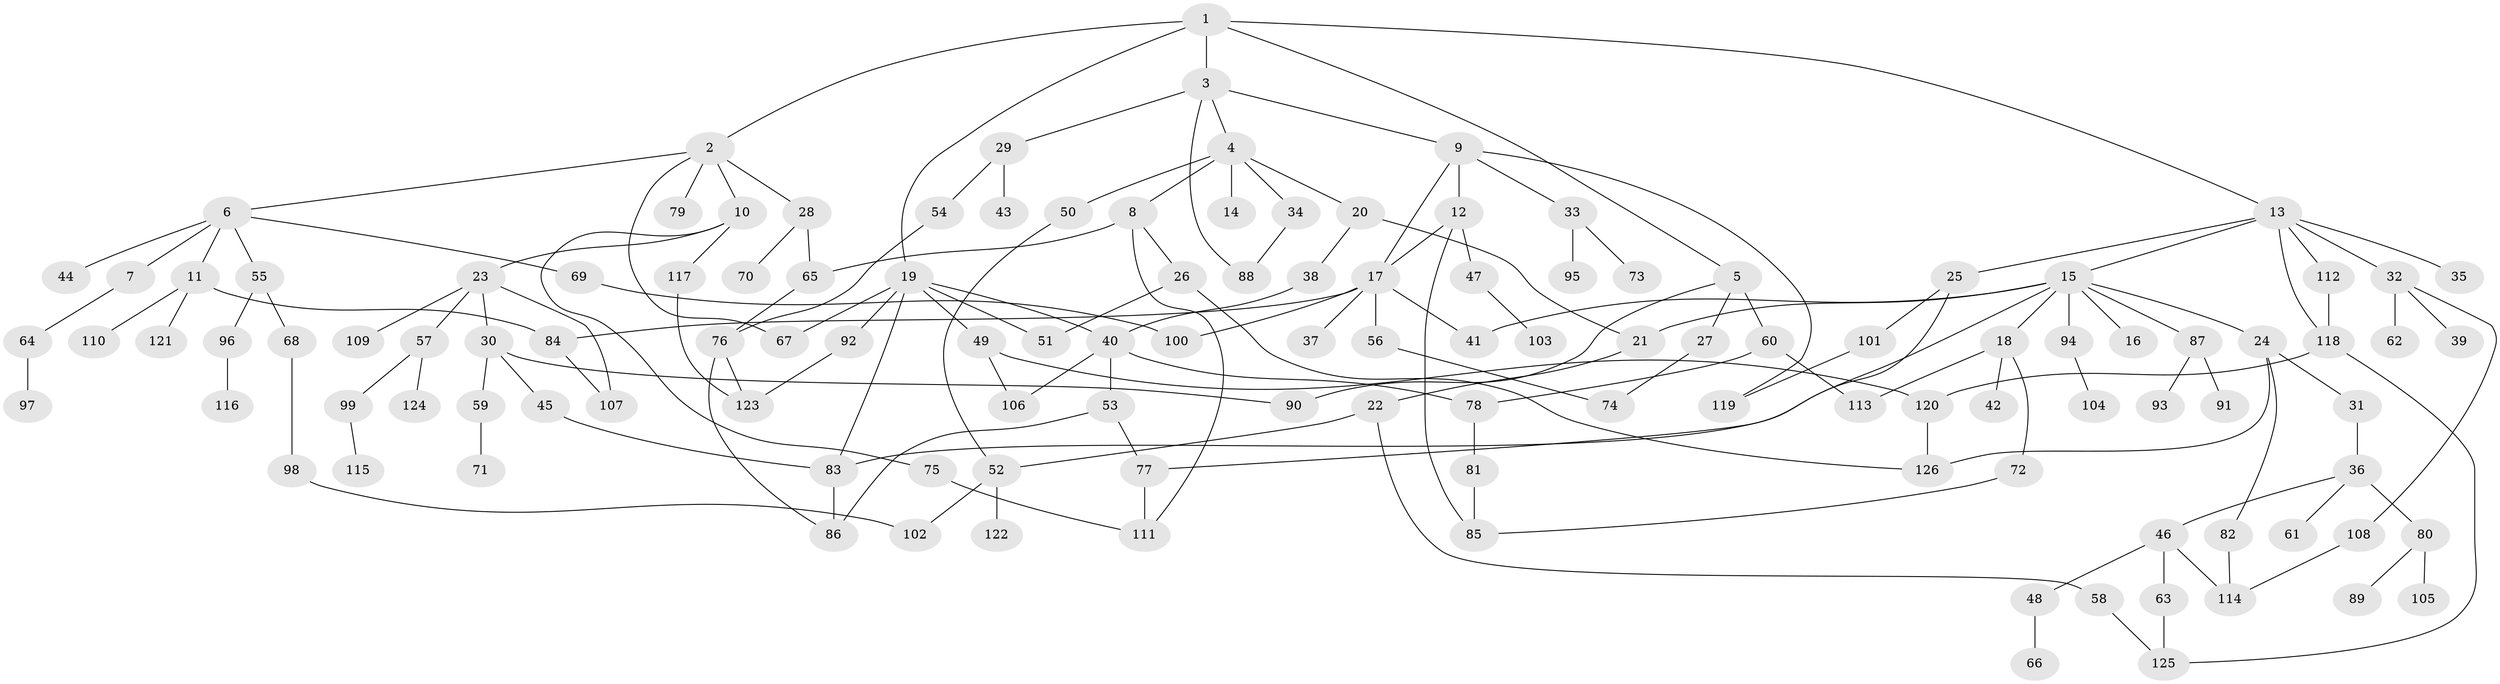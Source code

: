// coarse degree distribution, {8: 0.023809523809523808, 7: 0.047619047619047616, 5: 0.07142857142857142, 6: 0.023809523809523808, 2: 0.2619047619047619, 4: 0.10714285714285714, 3: 0.15476190476190477, 1: 0.2976190476190476, 10: 0.011904761904761904}
// Generated by graph-tools (version 1.1) at 2025/23/03/03/25 07:23:32]
// undirected, 126 vertices, 164 edges
graph export_dot {
graph [start="1"]
  node [color=gray90,style=filled];
  1;
  2;
  3;
  4;
  5;
  6;
  7;
  8;
  9;
  10;
  11;
  12;
  13;
  14;
  15;
  16;
  17;
  18;
  19;
  20;
  21;
  22;
  23;
  24;
  25;
  26;
  27;
  28;
  29;
  30;
  31;
  32;
  33;
  34;
  35;
  36;
  37;
  38;
  39;
  40;
  41;
  42;
  43;
  44;
  45;
  46;
  47;
  48;
  49;
  50;
  51;
  52;
  53;
  54;
  55;
  56;
  57;
  58;
  59;
  60;
  61;
  62;
  63;
  64;
  65;
  66;
  67;
  68;
  69;
  70;
  71;
  72;
  73;
  74;
  75;
  76;
  77;
  78;
  79;
  80;
  81;
  82;
  83;
  84;
  85;
  86;
  87;
  88;
  89;
  90;
  91;
  92;
  93;
  94;
  95;
  96;
  97;
  98;
  99;
  100;
  101;
  102;
  103;
  104;
  105;
  106;
  107;
  108;
  109;
  110;
  111;
  112;
  113;
  114;
  115;
  116;
  117;
  118;
  119;
  120;
  121;
  122;
  123;
  124;
  125;
  126;
  1 -- 2;
  1 -- 3;
  1 -- 5;
  1 -- 13;
  1 -- 19;
  2 -- 6;
  2 -- 10;
  2 -- 28;
  2 -- 67;
  2 -- 79;
  3 -- 4;
  3 -- 9;
  3 -- 29;
  3 -- 88;
  4 -- 8;
  4 -- 14;
  4 -- 20;
  4 -- 34;
  4 -- 50;
  5 -- 27;
  5 -- 60;
  5 -- 90;
  6 -- 7;
  6 -- 11;
  6 -- 44;
  6 -- 55;
  6 -- 69;
  7 -- 64;
  8 -- 26;
  8 -- 111;
  8 -- 65;
  9 -- 12;
  9 -- 17;
  9 -- 33;
  9 -- 119;
  10 -- 23;
  10 -- 75;
  10 -- 117;
  11 -- 84;
  11 -- 110;
  11 -- 121;
  12 -- 47;
  12 -- 17;
  12 -- 85;
  13 -- 15;
  13 -- 25;
  13 -- 32;
  13 -- 35;
  13 -- 112;
  13 -- 118;
  15 -- 16;
  15 -- 18;
  15 -- 21;
  15 -- 24;
  15 -- 41;
  15 -- 87;
  15 -- 94;
  15 -- 83;
  17 -- 37;
  17 -- 56;
  17 -- 100;
  17 -- 84;
  17 -- 41;
  18 -- 42;
  18 -- 72;
  18 -- 113;
  19 -- 49;
  19 -- 92;
  19 -- 40;
  19 -- 83;
  19 -- 67;
  19 -- 51;
  20 -- 38;
  20 -- 21;
  21 -- 22;
  22 -- 58;
  22 -- 52;
  23 -- 30;
  23 -- 57;
  23 -- 109;
  23 -- 107;
  24 -- 31;
  24 -- 82;
  24 -- 126;
  25 -- 101;
  25 -- 77;
  26 -- 51;
  26 -- 126;
  27 -- 74;
  28 -- 65;
  28 -- 70;
  29 -- 43;
  29 -- 54;
  30 -- 45;
  30 -- 59;
  30 -- 90;
  31 -- 36;
  32 -- 39;
  32 -- 62;
  32 -- 108;
  33 -- 73;
  33 -- 95;
  34 -- 88;
  36 -- 46;
  36 -- 61;
  36 -- 80;
  38 -- 40;
  40 -- 53;
  40 -- 106;
  40 -- 78;
  45 -- 83;
  46 -- 48;
  46 -- 63;
  46 -- 114;
  47 -- 103;
  48 -- 66;
  49 -- 120;
  49 -- 106;
  50 -- 52;
  52 -- 122;
  52 -- 102;
  53 -- 77;
  53 -- 86;
  54 -- 76;
  55 -- 68;
  55 -- 96;
  56 -- 74;
  57 -- 99;
  57 -- 124;
  58 -- 125;
  59 -- 71;
  60 -- 78;
  60 -- 113;
  63 -- 125;
  64 -- 97;
  65 -- 76;
  68 -- 98;
  69 -- 100;
  72 -- 85;
  75 -- 111;
  76 -- 86;
  76 -- 123;
  77 -- 111;
  78 -- 81;
  80 -- 89;
  80 -- 105;
  81 -- 85;
  82 -- 114;
  83 -- 86;
  84 -- 107;
  87 -- 91;
  87 -- 93;
  92 -- 123;
  94 -- 104;
  96 -- 116;
  98 -- 102;
  99 -- 115;
  101 -- 119;
  108 -- 114;
  112 -- 118;
  117 -- 123;
  118 -- 120;
  118 -- 125;
  120 -- 126;
}
